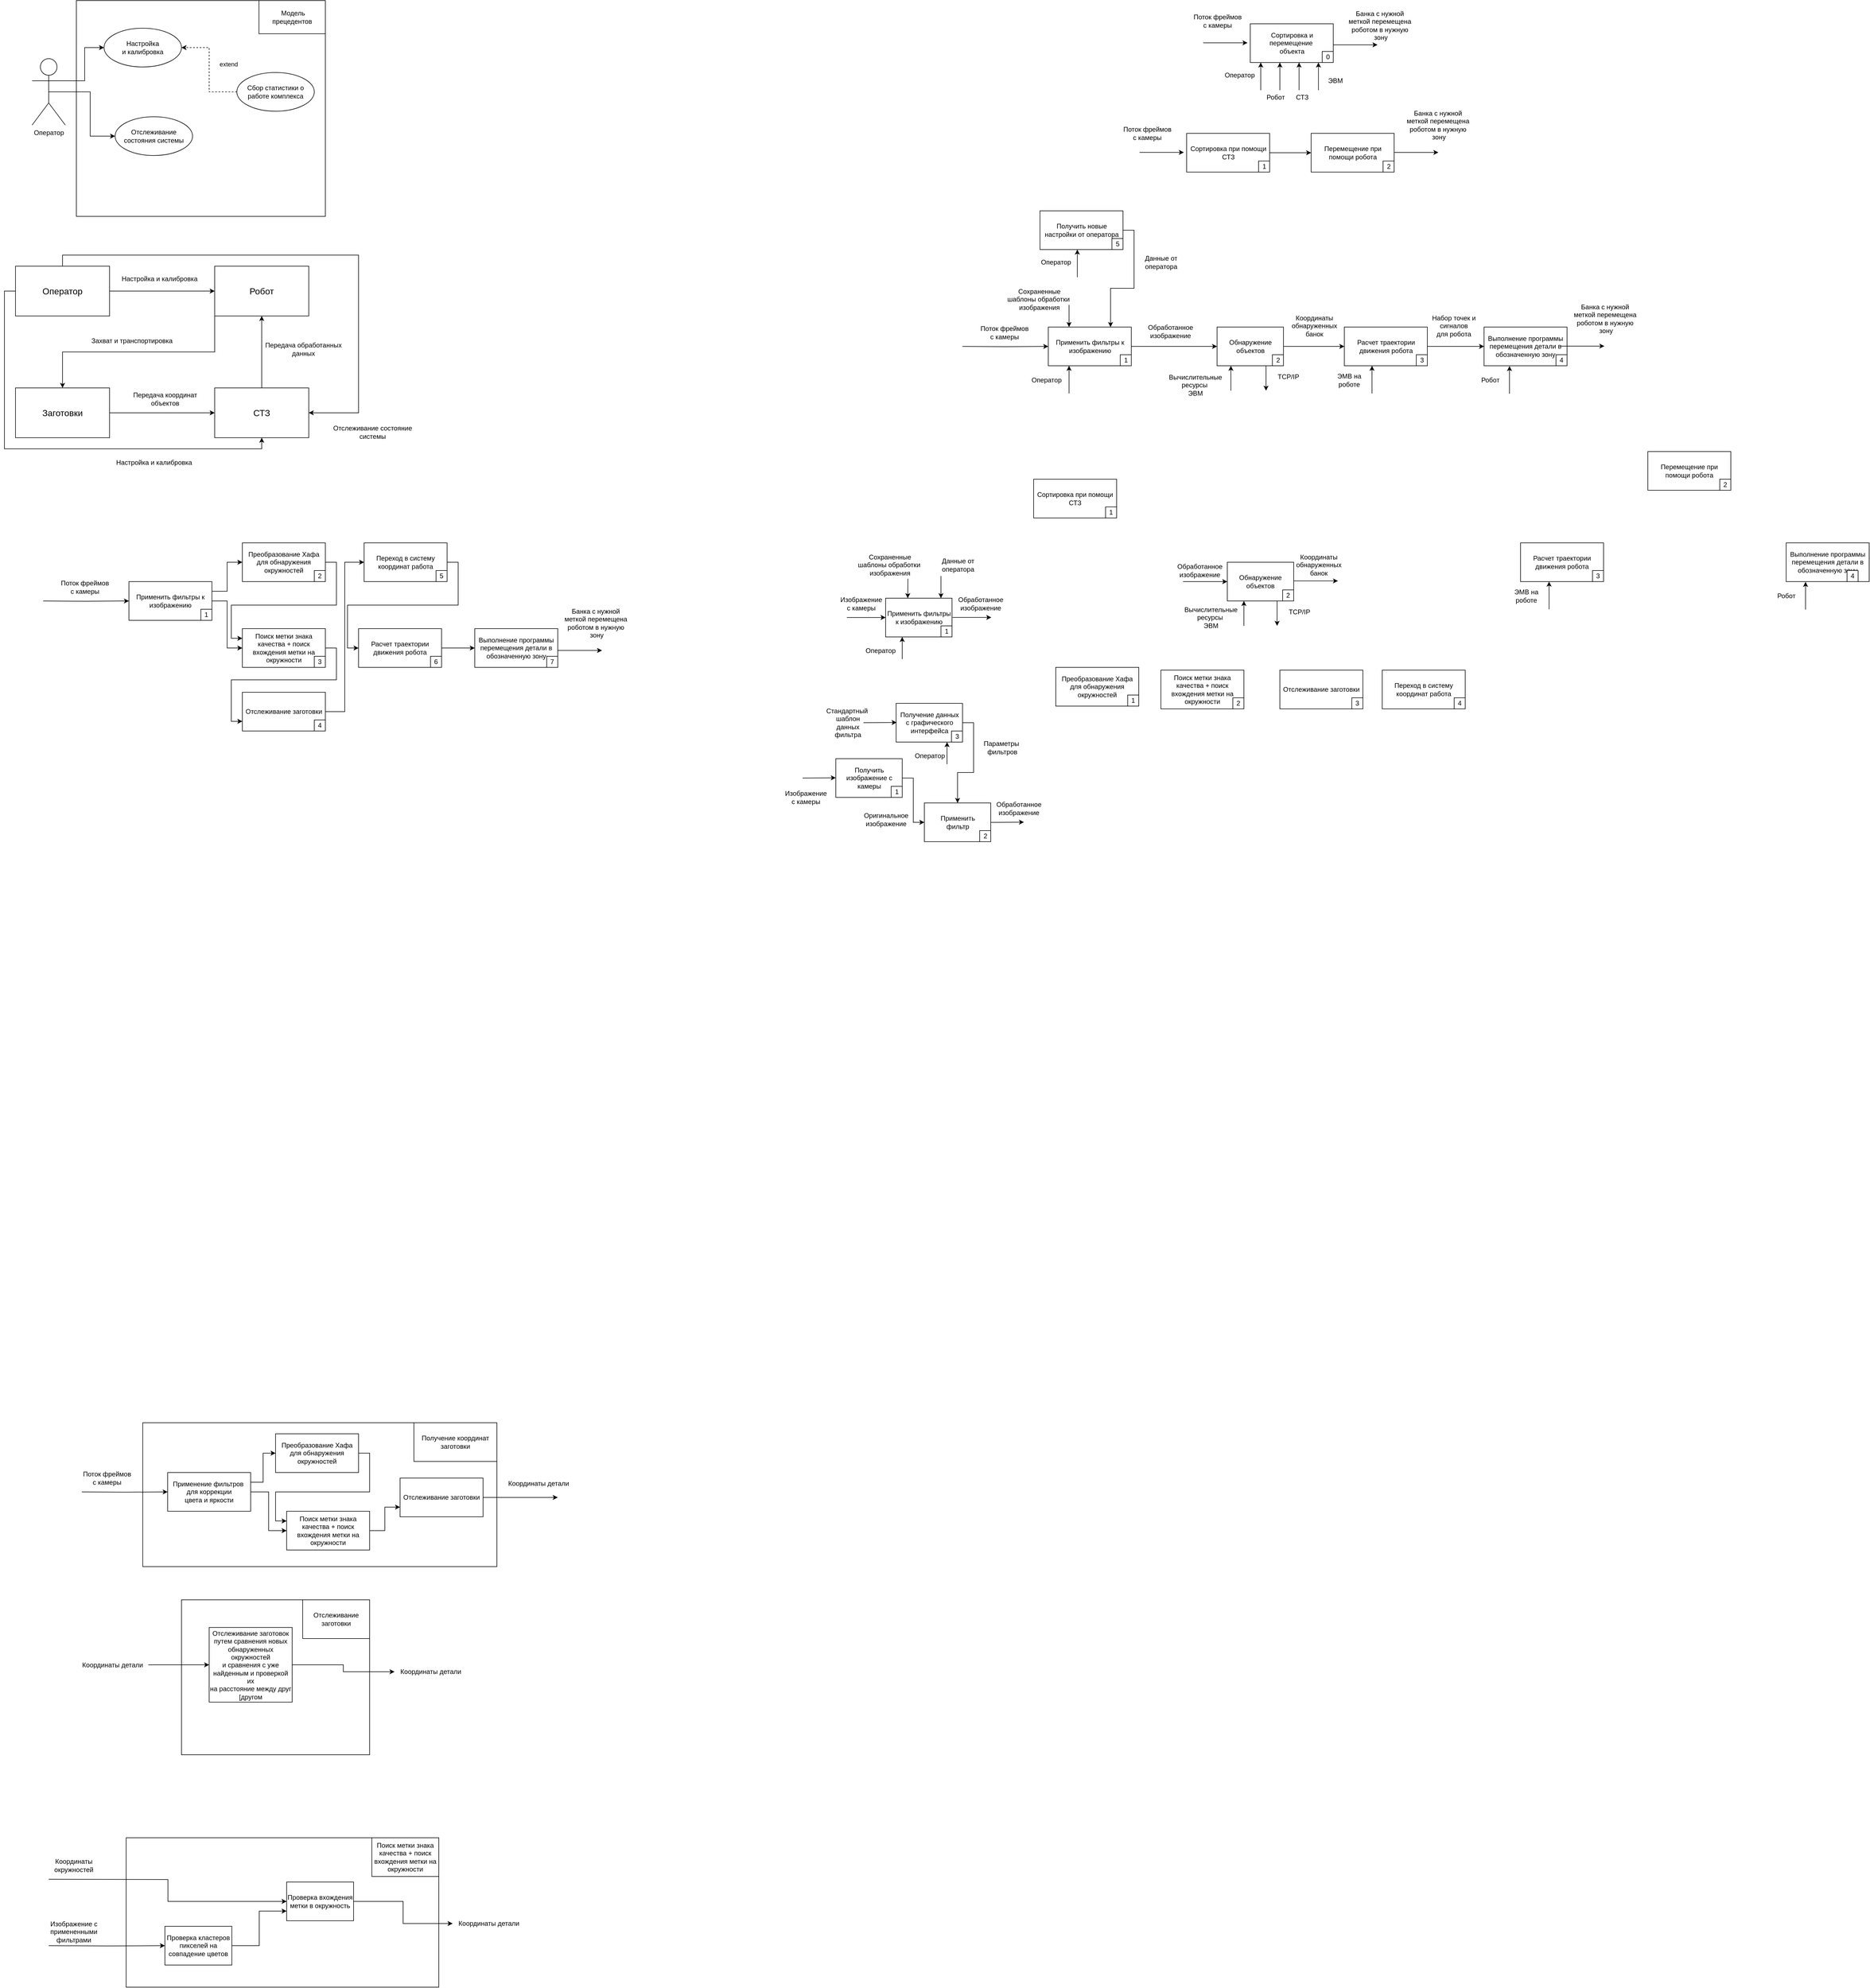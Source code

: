 <mxfile version="22.1.18" type="github">
  <diagram name="Страница — 1" id="5iXapvdDTKxh6Ph4uESu">
    <mxGraphModel dx="604" dy="344" grid="1" gridSize="10" guides="1" tooltips="1" connect="1" arrows="1" fold="1" page="1" pageScale="1" pageWidth="10000" pageHeight="10000" math="0" shadow="0">
      <root>
        <mxCell id="0" />
        <mxCell id="1" parent="0" />
        <mxCell id="pyR9EfNz5sy561A9Tyss-28" style="edgeStyle=orthogonalEdgeStyle;rounded=0;orthogonalLoop=1;jettySize=auto;html=1;exitX=1;exitY=0.5;exitDx=0;exitDy=0;entryX=0;entryY=0.5;entryDx=0;entryDy=0;" parent="1" source="pyR9EfNz5sy561A9Tyss-3" target="pyR9EfNz5sy561A9Tyss-25" edge="1">
          <mxGeometry relative="1" as="geometry" />
        </mxCell>
        <mxCell id="pyR9EfNz5sy561A9Tyss-38" style="edgeStyle=orthogonalEdgeStyle;rounded=0;orthogonalLoop=1;jettySize=auto;html=1;exitX=0;exitY=0.5;exitDx=0;exitDy=0;entryX=0.5;entryY=1;entryDx=0;entryDy=0;" parent="1" source="pyR9EfNz5sy561A9Tyss-3" target="pyR9EfNz5sy561A9Tyss-26" edge="1">
          <mxGeometry relative="1" as="geometry" />
        </mxCell>
        <mxCell id="pyR9EfNz5sy561A9Tyss-40" style="edgeStyle=orthogonalEdgeStyle;rounded=0;orthogonalLoop=1;jettySize=auto;html=1;exitX=0.5;exitY=0;exitDx=0;exitDy=0;entryX=1;entryY=0.5;entryDx=0;entryDy=0;" parent="1" source="pyR9EfNz5sy561A9Tyss-3" target="pyR9EfNz5sy561A9Tyss-26" edge="1">
          <mxGeometry relative="1" as="geometry">
            <Array as="points">
              <mxPoint x="125" y="510" />
              <mxPoint x="660" y="510" />
              <mxPoint x="660" y="795" />
            </Array>
          </mxGeometry>
        </mxCell>
        <mxCell id="pyR9EfNz5sy561A9Tyss-3" value="&lt;font style=&quot;font-size: 16px;&quot;&gt;Оператор&lt;/font&gt;" style="rounded=0;whiteSpace=wrap;html=1;" parent="1" vertex="1">
          <mxGeometry x="40" y="530" width="170" height="90" as="geometry" />
        </mxCell>
        <mxCell id="pyR9EfNz5sy561A9Tyss-4" value="" style="rounded=0;whiteSpace=wrap;html=1;" parent="1" vertex="1">
          <mxGeometry x="150" y="50" width="450" height="390" as="geometry" />
        </mxCell>
        <mxCell id="pyR9EfNz5sy561A9Tyss-6" value="&amp;nbsp;Модель прецедентов" style="rounded=0;whiteSpace=wrap;html=1;" parent="1" vertex="1">
          <mxGeometry x="480" y="50" width="120" height="60" as="geometry" />
        </mxCell>
        <mxCell id="pyR9EfNz5sy561A9Tyss-19" style="edgeStyle=orthogonalEdgeStyle;rounded=0;orthogonalLoop=1;jettySize=auto;html=1;exitX=1;exitY=0.333;exitDx=0;exitDy=0;exitPerimeter=0;entryX=0;entryY=0.5;entryDx=0;entryDy=0;" parent="1" source="pyR9EfNz5sy561A9Tyss-13" target="pyR9EfNz5sy561A9Tyss-16" edge="1">
          <mxGeometry relative="1" as="geometry" />
        </mxCell>
        <mxCell id="pyR9EfNz5sy561A9Tyss-20" style="edgeStyle=orthogonalEdgeStyle;rounded=0;orthogonalLoop=1;jettySize=auto;html=1;exitX=0.5;exitY=0.5;exitDx=0;exitDy=0;exitPerimeter=0;" parent="1" source="pyR9EfNz5sy561A9Tyss-13" target="pyR9EfNz5sy561A9Tyss-18" edge="1">
          <mxGeometry relative="1" as="geometry" />
        </mxCell>
        <mxCell id="pyR9EfNz5sy561A9Tyss-13" value="Оператор&lt;br&gt;" style="shape=umlActor;verticalLabelPosition=bottom;verticalAlign=top;html=1;" parent="1" vertex="1">
          <mxGeometry x="70" y="155" width="60" height="120" as="geometry" />
        </mxCell>
        <mxCell id="pyR9EfNz5sy561A9Tyss-16" value="Настройка &lt;br&gt;и калибровка" style="ellipse;whiteSpace=wrap;html=1;" parent="1" vertex="1">
          <mxGeometry x="200" y="100" width="140" height="70" as="geometry" />
        </mxCell>
        <mxCell id="pyR9EfNz5sy561A9Tyss-21" style="edgeStyle=orthogonalEdgeStyle;rounded=0;orthogonalLoop=1;jettySize=auto;html=1;exitX=0;exitY=0.5;exitDx=0;exitDy=0;entryX=1;entryY=0.5;entryDx=0;entryDy=0;dashed=1;" parent="1" source="pyR9EfNz5sy561A9Tyss-17" target="pyR9EfNz5sy561A9Tyss-16" edge="1">
          <mxGeometry relative="1" as="geometry" />
        </mxCell>
        <mxCell id="pyR9EfNz5sy561A9Tyss-23" value="extend" style="edgeLabel;html=1;align=center;verticalAlign=middle;resizable=0;points=[];" parent="pyR9EfNz5sy561A9Tyss-21" vertex="1" connectable="0">
          <mxGeometry x="0.112" y="-2" relative="1" as="geometry">
            <mxPoint x="33" as="offset" />
          </mxGeometry>
        </mxCell>
        <mxCell id="pyR9EfNz5sy561A9Tyss-17" value="Сбор статистики о работе комплекса" style="ellipse;whiteSpace=wrap;html=1;" parent="1" vertex="1">
          <mxGeometry x="440" y="180" width="140" height="70" as="geometry" />
        </mxCell>
        <mxCell id="pyR9EfNz5sy561A9Tyss-18" value="Отслеживание состояния системы" style="ellipse;whiteSpace=wrap;html=1;" parent="1" vertex="1">
          <mxGeometry x="220" y="260" width="140" height="70" as="geometry" />
        </mxCell>
        <mxCell id="pyR9EfNz5sy561A9Tyss-31" style="edgeStyle=orthogonalEdgeStyle;rounded=0;orthogonalLoop=1;jettySize=auto;html=1;exitX=0;exitY=1;exitDx=0;exitDy=0;entryX=0.5;entryY=0;entryDx=0;entryDy=0;" parent="1" source="pyR9EfNz5sy561A9Tyss-25" target="pyR9EfNz5sy561A9Tyss-27" edge="1">
          <mxGeometry relative="1" as="geometry" />
        </mxCell>
        <mxCell id="pyR9EfNz5sy561A9Tyss-25" value="&lt;font style=&quot;font-size: 16px;&quot;&gt;Робот&lt;/font&gt;" style="rounded=0;whiteSpace=wrap;html=1;" parent="1" vertex="1">
          <mxGeometry x="400" y="530" width="170" height="90" as="geometry" />
        </mxCell>
        <mxCell id="pyR9EfNz5sy561A9Tyss-29" style="edgeStyle=orthogonalEdgeStyle;rounded=0;orthogonalLoop=1;jettySize=auto;html=1;exitX=0.5;exitY=0;exitDx=0;exitDy=0;entryX=0.5;entryY=1;entryDx=0;entryDy=0;" parent="1" source="pyR9EfNz5sy561A9Tyss-26" target="pyR9EfNz5sy561A9Tyss-25" edge="1">
          <mxGeometry relative="1" as="geometry" />
        </mxCell>
        <mxCell id="pyR9EfNz5sy561A9Tyss-26" value="&lt;font style=&quot;font-size: 16px;&quot;&gt;СТЗ&lt;/font&gt;" style="rounded=0;whiteSpace=wrap;html=1;" parent="1" vertex="1">
          <mxGeometry x="400" y="750" width="170" height="90" as="geometry" />
        </mxCell>
        <mxCell id="pyR9EfNz5sy561A9Tyss-30" style="edgeStyle=orthogonalEdgeStyle;rounded=0;orthogonalLoop=1;jettySize=auto;html=1;exitX=1;exitY=0.5;exitDx=0;exitDy=0;entryX=0;entryY=0.5;entryDx=0;entryDy=0;" parent="1" source="pyR9EfNz5sy561A9Tyss-27" target="pyR9EfNz5sy561A9Tyss-26" edge="1">
          <mxGeometry relative="1" as="geometry" />
        </mxCell>
        <mxCell id="pyR9EfNz5sy561A9Tyss-27" value="&lt;font style=&quot;font-size: 16px;&quot;&gt;Заготовки&lt;/font&gt;" style="rounded=0;whiteSpace=wrap;html=1;" parent="1" vertex="1">
          <mxGeometry x="40" y="750" width="170" height="90" as="geometry" />
        </mxCell>
        <mxCell id="pyR9EfNz5sy561A9Tyss-33" value="&lt;font style=&quot;font-size: 12px;&quot;&gt;Настройка и калибровка&lt;/font&gt;" style="text;html=1;align=center;verticalAlign=middle;resizable=0;points=[];autosize=1;strokeColor=none;fillColor=none;" parent="1" vertex="1">
          <mxGeometry x="220" y="538" width="160" height="30" as="geometry" />
        </mxCell>
        <mxCell id="pyR9EfNz5sy561A9Tyss-34" value="&lt;font style=&quot;font-size: 12px;&quot;&gt;Передача обработанных &lt;br&gt;данных&lt;/font&gt;" style="text;html=1;align=center;verticalAlign=middle;resizable=0;points=[];autosize=1;strokeColor=none;fillColor=none;" parent="1" vertex="1">
          <mxGeometry x="480" y="660" width="160" height="40" as="geometry" />
        </mxCell>
        <mxCell id="pyR9EfNz5sy561A9Tyss-35" value="&lt;font style=&quot;font-size: 12px;&quot;&gt;Захват и транспортировка&lt;/font&gt;" style="text;html=1;align=center;verticalAlign=middle;resizable=0;points=[];autosize=1;strokeColor=none;fillColor=none;" parent="1" vertex="1">
          <mxGeometry x="165" y="650" width="170" height="30" as="geometry" />
        </mxCell>
        <mxCell id="pyR9EfNz5sy561A9Tyss-36" value="&lt;font style=&quot;font-size: 12px;&quot;&gt;Передача координат &lt;br&gt;объектов&lt;/font&gt;" style="text;html=1;align=center;verticalAlign=middle;resizable=0;points=[];autosize=1;strokeColor=none;fillColor=none;" parent="1" vertex="1">
          <mxGeometry x="240" y="750" width="140" height="40" as="geometry" />
        </mxCell>
        <mxCell id="pyR9EfNz5sy561A9Tyss-37" style="edgeStyle=orthogonalEdgeStyle;rounded=0;orthogonalLoop=1;jettySize=auto;html=1;exitX=0.5;exitY=1;exitDx=0;exitDy=0;" parent="1" source="pyR9EfNz5sy561A9Tyss-3" target="pyR9EfNz5sy561A9Tyss-3" edge="1">
          <mxGeometry relative="1" as="geometry" />
        </mxCell>
        <mxCell id="pyR9EfNz5sy561A9Tyss-39" value="&lt;font style=&quot;font-size: 12px;&quot;&gt;Настройка и калибровка&lt;/font&gt;" style="text;html=1;align=center;verticalAlign=middle;resizable=0;points=[];autosize=1;strokeColor=none;fillColor=none;" parent="1" vertex="1">
          <mxGeometry x="210" y="870" width="160" height="30" as="geometry" />
        </mxCell>
        <mxCell id="pyR9EfNz5sy561A9Tyss-43" value="Отслеживание состояние&lt;br&gt;системы" style="text;html=1;align=center;verticalAlign=middle;resizable=0;points=[];autosize=1;strokeColor=none;fillColor=none;" parent="1" vertex="1">
          <mxGeometry x="600" y="810" width="170" height="40" as="geometry" />
        </mxCell>
        <mxCell id="pyR9EfNz5sy561A9Tyss-45" value="" style="html=1;whiteSpace=wrap;" parent="1" vertex="1">
          <mxGeometry x="270" y="2620" width="640" height="260" as="geometry" />
        </mxCell>
        <mxCell id="pyR9EfNz5sy561A9Tyss-46" value="Получение координат заготовки" style="html=1;whiteSpace=wrap;" parent="1" vertex="1">
          <mxGeometry x="760" y="2620" width="150" height="70" as="geometry" />
        </mxCell>
        <mxCell id="pyR9EfNz5sy561A9Tyss-57" style="edgeStyle=orthogonalEdgeStyle;rounded=0;orthogonalLoop=1;jettySize=auto;html=1;exitX=1;exitY=0.5;exitDx=0;exitDy=0;entryX=0;entryY=0.5;entryDx=0;entryDy=0;" parent="1" source="pyR9EfNz5sy561A9Tyss-47" target="pyR9EfNz5sy561A9Tyss-50" edge="1">
          <mxGeometry relative="1" as="geometry" />
        </mxCell>
        <mxCell id="pyR9EfNz5sy561A9Tyss-62" style="edgeStyle=orthogonalEdgeStyle;rounded=0;orthogonalLoop=1;jettySize=auto;html=1;exitX=1;exitY=0.25;exitDx=0;exitDy=0;entryX=0;entryY=0.5;entryDx=0;entryDy=0;" parent="1" source="pyR9EfNz5sy561A9Tyss-47" target="pyR9EfNz5sy561A9Tyss-49" edge="1">
          <mxGeometry relative="1" as="geometry" />
        </mxCell>
        <mxCell id="pyR9EfNz5sy561A9Tyss-47" value="Применение фильтров&amp;nbsp;&lt;br&gt;для коррекции &lt;br&gt;цвета и&amp;nbsp;яркости" style="html=1;whiteSpace=wrap;" parent="1" vertex="1">
          <mxGeometry x="315" y="2710" width="150" height="70" as="geometry" />
        </mxCell>
        <mxCell id="pyR9EfNz5sy561A9Tyss-65" style="edgeStyle=orthogonalEdgeStyle;rounded=0;orthogonalLoop=1;jettySize=auto;html=1;exitX=1;exitY=0.5;exitDx=0;exitDy=0;" parent="1" source="pyR9EfNz5sy561A9Tyss-48" edge="1">
          <mxGeometry relative="1" as="geometry">
            <mxPoint x="1020" y="2755" as="targetPoint" />
          </mxGeometry>
        </mxCell>
        <mxCell id="pyR9EfNz5sy561A9Tyss-48" value="Отслеживание заготовки" style="html=1;whiteSpace=wrap;" parent="1" vertex="1">
          <mxGeometry x="735" y="2720" width="150" height="70" as="geometry" />
        </mxCell>
        <mxCell id="pyR9EfNz5sy561A9Tyss-59" style="edgeStyle=orthogonalEdgeStyle;rounded=0;orthogonalLoop=1;jettySize=auto;html=1;exitX=1;exitY=0.5;exitDx=0;exitDy=0;entryX=0;entryY=0.25;entryDx=0;entryDy=0;" parent="1" source="pyR9EfNz5sy561A9Tyss-49" target="pyR9EfNz5sy561A9Tyss-50" edge="1">
          <mxGeometry relative="1" as="geometry" />
        </mxCell>
        <mxCell id="pyR9EfNz5sy561A9Tyss-49" value="Преобразование Хафа для обнаружения окружностей" style="html=1;whiteSpace=wrap;" parent="1" vertex="1">
          <mxGeometry x="510" y="2640" width="150" height="70" as="geometry" />
        </mxCell>
        <mxCell id="pyR9EfNz5sy561A9Tyss-64" style="edgeStyle=orthogonalEdgeStyle;rounded=0;orthogonalLoop=1;jettySize=auto;html=1;exitX=1;exitY=0.5;exitDx=0;exitDy=0;entryX=0;entryY=0.75;entryDx=0;entryDy=0;" parent="1" source="pyR9EfNz5sy561A9Tyss-50" target="pyR9EfNz5sy561A9Tyss-48" edge="1">
          <mxGeometry relative="1" as="geometry" />
        </mxCell>
        <mxCell id="pyR9EfNz5sy561A9Tyss-50" value="Поиск метки знака качества + поиск вхождения метки на окружности" style="html=1;whiteSpace=wrap;" parent="1" vertex="1">
          <mxGeometry x="530" y="2780" width="150" height="70" as="geometry" />
        </mxCell>
        <mxCell id="pyR9EfNz5sy561A9Tyss-53" style="edgeStyle=orthogonalEdgeStyle;rounded=0;orthogonalLoop=1;jettySize=auto;html=1;entryX=0;entryY=0.5;entryDx=0;entryDy=0;" parent="1" target="pyR9EfNz5sy561A9Tyss-47" edge="1">
          <mxGeometry relative="1" as="geometry">
            <mxPoint x="160" y="2745" as="sourcePoint" />
          </mxGeometry>
        </mxCell>
        <mxCell id="pyR9EfNz5sy561A9Tyss-54" value="Поток фреймов &lt;br&gt;с камеры" style="text;html=1;align=center;verticalAlign=middle;resizable=0;points=[];autosize=1;strokeColor=none;fillColor=none;" parent="1" vertex="1">
          <mxGeometry x="150" y="2700" width="110" height="40" as="geometry" />
        </mxCell>
        <mxCell id="pyR9EfNz5sy561A9Tyss-66" value="Координаты детали" style="text;html=1;align=center;verticalAlign=middle;resizable=0;points=[];autosize=1;strokeColor=none;fillColor=none;" parent="1" vertex="1">
          <mxGeometry x="920" y="2715" width="130" height="30" as="geometry" />
        </mxCell>
        <mxCell id="pyR9EfNz5sy561A9Tyss-67" value="" style="html=1;whiteSpace=wrap;" parent="1" vertex="1">
          <mxGeometry x="340" y="2940" width="340" height="280" as="geometry" />
        </mxCell>
        <mxCell id="pyR9EfNz5sy561A9Tyss-68" value="Отслеживание заготовки" style="html=1;whiteSpace=wrap;" parent="1" vertex="1">
          <mxGeometry x="559" y="2940" width="121" height="70" as="geometry" />
        </mxCell>
        <mxCell id="pyR9EfNz5sy561A9Tyss-76" value="Координаты детали" style="text;html=1;align=center;verticalAlign=middle;resizable=0;points=[];autosize=1;strokeColor=none;fillColor=none;" parent="1" vertex="1">
          <mxGeometry x="725" y="3055" width="130" height="30" as="geometry" />
        </mxCell>
        <mxCell id="pyR9EfNz5sy561A9Tyss-77" value="" style="html=1;whiteSpace=wrap;" parent="1" vertex="1">
          <mxGeometry x="240" y="3370" width="565" height="270" as="geometry" />
        </mxCell>
        <mxCell id="pyR9EfNz5sy561A9Tyss-78" value="Поиск метки знака качества + поиск вхождения метки на окружности" style="html=1;whiteSpace=wrap;" parent="1" vertex="1">
          <mxGeometry x="684" y="3370" width="121" height="70" as="geometry" />
        </mxCell>
        <mxCell id="pyR9EfNz5sy561A9Tyss-79" style="edgeStyle=orthogonalEdgeStyle;rounded=0;orthogonalLoop=1;jettySize=auto;html=1;exitX=1;exitY=0.5;exitDx=0;exitDy=0;" parent="1" source="pyR9EfNz5sy561A9Tyss-90" target="pyR9EfNz5sy561A9Tyss-82" edge="1">
          <mxGeometry relative="1" as="geometry">
            <mxPoint x="971" y="3518.57" as="targetPoint" />
            <mxPoint x="836" y="3518.57" as="sourcePoint" />
          </mxGeometry>
        </mxCell>
        <mxCell id="pyR9EfNz5sy561A9Tyss-80" style="edgeStyle=orthogonalEdgeStyle;rounded=0;orthogonalLoop=1;jettySize=auto;html=1;entryX=0;entryY=0.5;entryDx=0;entryDy=0;" parent="1" target="pyR9EfNz5sy561A9Tyss-90" edge="1">
          <mxGeometry relative="1" as="geometry">
            <mxPoint x="100" y="3445" as="sourcePoint" />
            <mxPoint x="255" y="3445" as="targetPoint" />
          </mxGeometry>
        </mxCell>
        <mxCell id="pyR9EfNz5sy561A9Tyss-81" value="Координаты &lt;br&gt;окружностей&lt;br&gt;" style="text;html=1;align=center;verticalAlign=middle;resizable=0;points=[];autosize=1;strokeColor=none;fillColor=none;" parent="1" vertex="1">
          <mxGeometry x="100" y="3400" width="90" height="40" as="geometry" />
        </mxCell>
        <mxCell id="pyR9EfNz5sy561A9Tyss-82" value="Координаты детали" style="text;html=1;align=center;verticalAlign=middle;resizable=0;points=[];autosize=1;strokeColor=none;fillColor=none;" parent="1" vertex="1">
          <mxGeometry x="830" y="3510" width="130" height="30" as="geometry" />
        </mxCell>
        <mxCell id="pyR9EfNz5sy561A9Tyss-83" style="edgeStyle=orthogonalEdgeStyle;rounded=0;orthogonalLoop=1;jettySize=auto;html=1;entryX=0;entryY=0.5;entryDx=0;entryDy=0;" parent="1" target="pyR9EfNz5sy561A9Tyss-91" edge="1">
          <mxGeometry relative="1" as="geometry">
            <mxPoint x="100" y="3565" as="sourcePoint" />
            <mxPoint x="255" y="3565" as="targetPoint" />
          </mxGeometry>
        </mxCell>
        <mxCell id="pyR9EfNz5sy561A9Tyss-84" value="Изображение с &lt;br&gt;примененными &lt;br&gt;фильтрами" style="text;html=1;align=center;verticalAlign=middle;resizable=0;points=[];autosize=1;strokeColor=none;fillColor=none;" parent="1" vertex="1">
          <mxGeometry x="90" y="3510" width="110" height="60" as="geometry" />
        </mxCell>
        <mxCell id="pyR9EfNz5sy561A9Tyss-97" style="edgeStyle=orthogonalEdgeStyle;rounded=0;orthogonalLoop=1;jettySize=auto;html=1;exitX=1;exitY=0.5;exitDx=0;exitDy=0;" parent="1" source="pyR9EfNz5sy561A9Tyss-88" target="pyR9EfNz5sy561A9Tyss-76" edge="1">
          <mxGeometry relative="1" as="geometry" />
        </mxCell>
        <mxCell id="pyR9EfNz5sy561A9Tyss-88" value="&lt;div&gt;Отслеживание заготовок&lt;/div&gt;&lt;div&gt;путем сравнения новых&lt;/div&gt;&lt;div&gt;обнаруженных окружностей&lt;/div&gt;&lt;div&gt;и сравнения с уже&lt;/div&gt;&lt;div&gt;найденным и проверкой их&lt;/div&gt;&lt;div&gt;на расстояние между друг&lt;/div&gt;&lt;div&gt;[другом&lt;/div&gt;" style="html=1;whiteSpace=wrap;" parent="1" vertex="1">
          <mxGeometry x="390" y="2990" width="150" height="135" as="geometry" />
        </mxCell>
        <mxCell id="pyR9EfNz5sy561A9Tyss-90" value="Проверка вхождения метки в окружность" style="html=1;whiteSpace=wrap;" parent="1" vertex="1">
          <mxGeometry x="530" y="3450" width="121" height="70" as="geometry" />
        </mxCell>
        <mxCell id="pyR9EfNz5sy561A9Tyss-93" style="edgeStyle=orthogonalEdgeStyle;rounded=0;orthogonalLoop=1;jettySize=auto;html=1;exitX=1;exitY=0.5;exitDx=0;exitDy=0;entryX=0;entryY=0.75;entryDx=0;entryDy=0;" parent="1" source="pyR9EfNz5sy561A9Tyss-91" target="pyR9EfNz5sy561A9Tyss-90" edge="1">
          <mxGeometry relative="1" as="geometry" />
        </mxCell>
        <mxCell id="pyR9EfNz5sy561A9Tyss-91" value="Проверка кластеров пикселей на совпадение цветов" style="html=1;whiteSpace=wrap;" parent="1" vertex="1">
          <mxGeometry x="310" y="3530" width="121" height="70" as="geometry" />
        </mxCell>
        <mxCell id="pyR9EfNz5sy561A9Tyss-96" value="" style="edgeStyle=orthogonalEdgeStyle;rounded=0;orthogonalLoop=1;jettySize=auto;html=1;" parent="1" source="pyR9EfNz5sy561A9Tyss-94" target="pyR9EfNz5sy561A9Tyss-88" edge="1">
          <mxGeometry relative="1" as="geometry" />
        </mxCell>
        <mxCell id="pyR9EfNz5sy561A9Tyss-94" value="Координаты детали" style="text;html=1;align=center;verticalAlign=middle;resizable=0;points=[];autosize=1;strokeColor=none;fillColor=none;" parent="1" vertex="1">
          <mxGeometry x="150" y="3042.5" width="130" height="30" as="geometry" />
        </mxCell>
        <mxCell id="_u0slIl38g5vp5mHSWFX-1" value="Применить фильтры к изображению" style="rounded=0;whiteSpace=wrap;html=1;" parent="1" vertex="1">
          <mxGeometry x="1612.5" y="1130" width="120" height="70" as="geometry" />
        </mxCell>
        <mxCell id="_u0slIl38g5vp5mHSWFX-2" value="1" style="rounded=0;whiteSpace=wrap;html=1;" parent="1" vertex="1">
          <mxGeometry x="1712.5" y="1180" width="20" height="20" as="geometry" />
        </mxCell>
        <mxCell id="_u0slIl38g5vp5mHSWFX-4" value="" style="endArrow=classic;html=1;rounded=0;entryX=0;entryY=0.5;entryDx=0;entryDy=0;" parent="1" edge="1">
          <mxGeometry width="50" height="50" relative="1" as="geometry">
            <mxPoint x="1733.5" y="1164.8" as="sourcePoint" />
            <mxPoint x="1803.5" y="1164.8" as="targetPoint" />
          </mxGeometry>
        </mxCell>
        <mxCell id="_u0slIl38g5vp5mHSWFX-6" value="" style="endArrow=classic;html=1;rounded=0;" parent="1" edge="1">
          <mxGeometry width="50" height="50" relative="1" as="geometry">
            <mxPoint x="1712.5" y="1090" as="sourcePoint" />
            <mxPoint x="1712.5" y="1130" as="targetPoint" />
          </mxGeometry>
        </mxCell>
        <mxCell id="_u0slIl38g5vp5mHSWFX-7" value="" style="endArrow=classic;html=1;rounded=0;" parent="1" edge="1">
          <mxGeometry width="50" height="50" relative="1" as="geometry">
            <mxPoint x="1542.5" y="1164.9" as="sourcePoint" />
            <mxPoint x="1612.5" y="1164.9" as="targetPoint" />
          </mxGeometry>
        </mxCell>
        <mxCell id="_u0slIl38g5vp5mHSWFX-8" value="Изображение&lt;br&gt;с камеры" style="text;html=1;align=center;verticalAlign=middle;resizable=0;points=[];autosize=1;strokeColor=none;fillColor=none;" parent="1" vertex="1">
          <mxGeometry x="1517.5" y="1120" width="100" height="40" as="geometry" />
        </mxCell>
        <mxCell id="_u0slIl38g5vp5mHSWFX-10" value="Обработанное&lt;br&gt;изображение" style="text;html=1;align=center;verticalAlign=middle;resizable=0;points=[];autosize=1;strokeColor=none;fillColor=none;" parent="1" vertex="1">
          <mxGeometry x="1733.5" y="1120" width="100" height="40" as="geometry" />
        </mxCell>
        <mxCell id="_u0slIl38g5vp5mHSWFX-11" value="" style="endArrow=classic;html=1;rounded=0;entryX=0.25;entryY=1;entryDx=0;entryDy=0;" parent="1" target="_u0slIl38g5vp5mHSWFX-1" edge="1">
          <mxGeometry width="50" height="50" relative="1" as="geometry">
            <mxPoint x="1642.5" y="1240" as="sourcePoint" />
            <mxPoint x="1712.5" y="1260" as="targetPoint" />
          </mxGeometry>
        </mxCell>
        <mxCell id="_u0slIl38g5vp5mHSWFX-12" value="Оператор" style="text;html=1;align=center;verticalAlign=middle;resizable=0;points=[];autosize=1;strokeColor=none;fillColor=none;" parent="1" vertex="1">
          <mxGeometry x="1562.5" y="1210" width="80" height="30" as="geometry" />
        </mxCell>
        <mxCell id="_u0slIl38g5vp5mHSWFX-14" value="Сохраненные &lt;br&gt;шаблоны обработки&amp;nbsp;&lt;br&gt;изображения" style="text;html=1;align=center;verticalAlign=middle;resizable=0;points=[];autosize=1;strokeColor=none;fillColor=none;" parent="1" vertex="1">
          <mxGeometry x="1550" y="1040" width="140" height="60" as="geometry" />
        </mxCell>
        <mxCell id="_u0slIl38g5vp5mHSWFX-15" value="" style="endArrow=classic;html=1;rounded=0;exitX=0.003;exitY=0.369;exitDx=0;exitDy=0;exitPerimeter=0;" parent="1" edge="1">
          <mxGeometry width="50" height="50" relative="1" as="geometry">
            <mxPoint x="1652.8" y="1094.76" as="sourcePoint" />
            <mxPoint x="1652.5" y="1130" as="targetPoint" />
          </mxGeometry>
        </mxCell>
        <mxCell id="_u0slIl38g5vp5mHSWFX-16" value="Получить изображение с камеры" style="rounded=0;whiteSpace=wrap;html=1;" parent="1" vertex="1">
          <mxGeometry x="1522.5" y="1420" width="120" height="70" as="geometry" />
        </mxCell>
        <mxCell id="_u0slIl38g5vp5mHSWFX-17" value="1" style="rounded=0;whiteSpace=wrap;html=1;" parent="1" vertex="1">
          <mxGeometry x="1622.5" y="1470" width="20" height="20" as="geometry" />
        </mxCell>
        <mxCell id="_u0slIl38g5vp5mHSWFX-19" value="Применить &lt;br&gt;фильтр" style="rounded=0;whiteSpace=wrap;html=1;" parent="1" vertex="1">
          <mxGeometry x="1682.5" y="1500" width="120" height="70" as="geometry" />
        </mxCell>
        <mxCell id="_u0slIl38g5vp5mHSWFX-20" value="2" style="rounded=0;whiteSpace=wrap;html=1;" parent="1" vertex="1">
          <mxGeometry x="1782.5" y="1550" width="20" height="20" as="geometry" />
        </mxCell>
        <mxCell id="_u0slIl38g5vp5mHSWFX-21" value="" style="endArrow=classic;html=1;rounded=0;" parent="1" edge="1">
          <mxGeometry width="50" height="50" relative="1" as="geometry">
            <mxPoint x="1462.5" y="1455" as="sourcePoint" />
            <mxPoint x="1522.5" y="1454.57" as="targetPoint" />
          </mxGeometry>
        </mxCell>
        <mxCell id="_u0slIl38g5vp5mHSWFX-24" value="" style="endArrow=classic;html=1;rounded=0;exitX=1;exitY=0.5;exitDx=0;exitDy=0;entryX=0;entryY=0.5;entryDx=0;entryDy=0;" parent="1" source="_u0slIl38g5vp5mHSWFX-16" target="_u0slIl38g5vp5mHSWFX-19" edge="1">
          <mxGeometry width="50" height="50" relative="1" as="geometry">
            <mxPoint x="1692.5" y="1500" as="sourcePoint" />
            <mxPoint x="1742.5" y="1450" as="targetPoint" />
            <Array as="points">
              <mxPoint x="1662.5" y="1455" />
              <mxPoint x="1662.5" y="1535" />
            </Array>
          </mxGeometry>
        </mxCell>
        <mxCell id="_u0slIl38g5vp5mHSWFX-30" value="Изображение&lt;br&gt;с камеры" style="text;html=1;align=center;verticalAlign=middle;resizable=0;points=[];autosize=1;strokeColor=none;fillColor=none;" parent="1" vertex="1">
          <mxGeometry x="1417.5" y="1470" width="100" height="40" as="geometry" />
        </mxCell>
        <mxCell id="_u0slIl38g5vp5mHSWFX-34" value="" style="endArrow=classic;html=1;rounded=0;" parent="1" edge="1">
          <mxGeometry width="50" height="50" relative="1" as="geometry">
            <mxPoint x="1802.5" y="1535.14" as="sourcePoint" />
            <mxPoint x="1862.5" y="1534.71" as="targetPoint" />
          </mxGeometry>
        </mxCell>
        <mxCell id="_u0slIl38g5vp5mHSWFX-43" style="edgeStyle=orthogonalEdgeStyle;rounded=0;orthogonalLoop=1;jettySize=auto;html=1;exitX=1;exitY=0.5;exitDx=0;exitDy=0;entryX=0.5;entryY=0;entryDx=0;entryDy=0;" parent="1" source="_u0slIl38g5vp5mHSWFX-35" target="_u0slIl38g5vp5mHSWFX-19" edge="1">
          <mxGeometry relative="1" as="geometry" />
        </mxCell>
        <mxCell id="_u0slIl38g5vp5mHSWFX-35" value="Получение данных&lt;br&gt;с графического&lt;br&gt;интерфейса" style="rounded=0;whiteSpace=wrap;html=1;" parent="1" vertex="1">
          <mxGeometry x="1631.5" y="1320" width="120" height="70" as="geometry" />
        </mxCell>
        <mxCell id="_u0slIl38g5vp5mHSWFX-37" value="3" style="rounded=0;whiteSpace=wrap;html=1;" parent="1" vertex="1">
          <mxGeometry x="1731.5" y="1370" width="20" height="20" as="geometry" />
        </mxCell>
        <mxCell id="_u0slIl38g5vp5mHSWFX-38" value="Обработанное&lt;br&gt;изображение" style="text;html=1;align=center;verticalAlign=middle;resizable=0;points=[];autosize=1;strokeColor=none;fillColor=none;" parent="1" vertex="1">
          <mxGeometry x="1802.5" y="1490" width="100" height="40" as="geometry" />
        </mxCell>
        <mxCell id="_u0slIl38g5vp5mHSWFX-39" value="Оператор" style="text;html=1;align=center;verticalAlign=middle;resizable=0;points=[];autosize=1;strokeColor=none;fillColor=none;" parent="1" vertex="1">
          <mxGeometry x="1651.67" y="1400" width="80" height="30" as="geometry" />
        </mxCell>
        <mxCell id="_u0slIl38g5vp5mHSWFX-40" value="" style="endArrow=classic;html=1;rounded=0;" parent="1" edge="1">
          <mxGeometry width="50" height="50" relative="1" as="geometry">
            <mxPoint x="1723.5" y="1430" as="sourcePoint" />
            <mxPoint x="1723.5" y="1390" as="targetPoint" />
          </mxGeometry>
        </mxCell>
        <mxCell id="_u0slIl38g5vp5mHSWFX-41" value="" style="endArrow=classic;html=1;rounded=0;" parent="1" edge="1">
          <mxGeometry width="50" height="50" relative="1" as="geometry">
            <mxPoint x="1572.5" y="1355.01" as="sourcePoint" />
            <mxPoint x="1632.5" y="1354.58" as="targetPoint" />
          </mxGeometry>
        </mxCell>
        <mxCell id="_u0slIl38g5vp5mHSWFX-42" value="Стандартный&amp;nbsp;&lt;br&gt;шаблон&lt;br&gt;данных&lt;br&gt;фильтра" style="text;html=1;align=center;verticalAlign=middle;resizable=0;points=[];autosize=1;strokeColor=none;fillColor=none;" parent="1" vertex="1">
          <mxGeometry x="1493.5" y="1320" width="100" height="70" as="geometry" />
        </mxCell>
        <mxCell id="_u0slIl38g5vp5mHSWFX-46" value="Оригинальное&lt;br&gt;изображение" style="text;html=1;align=center;verticalAlign=middle;resizable=0;points=[];autosize=1;strokeColor=none;fillColor=none;" parent="1" vertex="1">
          <mxGeometry x="1562.5" y="1510" width="100" height="40" as="geometry" />
        </mxCell>
        <mxCell id="_u0slIl38g5vp5mHSWFX-47" value="Параметры&amp;nbsp;&lt;br&gt;фильтров" style="text;html=1;align=center;verticalAlign=middle;resizable=0;points=[];autosize=1;strokeColor=none;fillColor=none;" parent="1" vertex="1">
          <mxGeometry x="1777.5" y="1380" width="90" height="40" as="geometry" />
        </mxCell>
        <mxCell id="_u0slIl38g5vp5mHSWFX-48" value="Обнаружение&lt;br&gt;объектов" style="rounded=0;whiteSpace=wrap;html=1;" parent="1" vertex="1">
          <mxGeometry x="2230" y="1065" width="120" height="70" as="geometry" />
        </mxCell>
        <mxCell id="_u0slIl38g5vp5mHSWFX-49" value="2" style="rounded=0;whiteSpace=wrap;html=1;" parent="1" vertex="1">
          <mxGeometry x="2330" y="1115" width="20" height="20" as="geometry" />
        </mxCell>
        <mxCell id="_u0slIl38g5vp5mHSWFX-50" value="Обработанное&lt;br&gt;изображение" style="text;html=1;align=center;verticalAlign=middle;resizable=0;points=[];autosize=1;strokeColor=none;fillColor=none;" parent="1" vertex="1">
          <mxGeometry x="2130" y="1060" width="100" height="40" as="geometry" />
        </mxCell>
        <mxCell id="_u0slIl38g5vp5mHSWFX-53" value="" style="endArrow=classic;html=1;rounded=0;" parent="1" edge="1">
          <mxGeometry width="50" height="50" relative="1" as="geometry">
            <mxPoint x="2150" y="1100" as="sourcePoint" />
            <mxPoint x="2230" y="1100" as="targetPoint" />
          </mxGeometry>
        </mxCell>
        <mxCell id="_u0slIl38g5vp5mHSWFX-54" value="Координаты&lt;br&gt;обнаруженных&lt;br&gt;банок" style="text;html=1;align=center;verticalAlign=middle;resizable=0;points=[];autosize=1;strokeColor=none;fillColor=none;" parent="1" vertex="1">
          <mxGeometry x="2340" y="1040" width="110" height="60" as="geometry" />
        </mxCell>
        <mxCell id="_u0slIl38g5vp5mHSWFX-55" value="" style="endArrow=classic;html=1;rounded=0;" parent="1" edge="1">
          <mxGeometry width="50" height="50" relative="1" as="geometry">
            <mxPoint x="2350" y="1098.81" as="sourcePoint" />
            <mxPoint x="2430" y="1098.81" as="targetPoint" />
          </mxGeometry>
        </mxCell>
        <mxCell id="_u0slIl38g5vp5mHSWFX-56" value="" style="endArrow=classic;html=1;rounded=0;" parent="1" edge="1">
          <mxGeometry width="50" height="50" relative="1" as="geometry">
            <mxPoint x="2320" y="1135" as="sourcePoint" />
            <mxPoint x="2320" y="1180" as="targetPoint" />
          </mxGeometry>
        </mxCell>
        <mxCell id="_u0slIl38g5vp5mHSWFX-57" value="" style="endArrow=classic;html=1;rounded=0;entryX=0.25;entryY=1;entryDx=0;entryDy=0;" parent="1" target="_u0slIl38g5vp5mHSWFX-48" edge="1">
          <mxGeometry width="50" height="50" relative="1" as="geometry">
            <mxPoint x="2260" y="1180" as="sourcePoint" />
            <mxPoint x="2330" y="1190" as="targetPoint" />
          </mxGeometry>
        </mxCell>
        <mxCell id="_u0slIl38g5vp5mHSWFX-58" value="Вычислительные&lt;br&gt;ресурсы&amp;nbsp;&lt;br&gt;ЭВМ" style="text;html=1;align=center;verticalAlign=middle;resizable=0;points=[];autosize=1;strokeColor=none;fillColor=none;" parent="1" vertex="1">
          <mxGeometry x="2140" y="1135" width="120" height="60" as="geometry" />
        </mxCell>
        <mxCell id="_u0slIl38g5vp5mHSWFX-59" value="TCP/IP" style="text;html=1;align=center;verticalAlign=middle;resizable=0;points=[];autosize=1;strokeColor=none;fillColor=none;" parent="1" vertex="1">
          <mxGeometry x="2330" y="1140" width="60" height="30" as="geometry" />
        </mxCell>
        <mxCell id="_u0slIl38g5vp5mHSWFX-63" style="edgeStyle=orthogonalEdgeStyle;rounded=0;orthogonalLoop=1;jettySize=auto;html=1;exitX=1;exitY=0.5;exitDx=0;exitDy=0;entryX=0;entryY=0.5;entryDx=0;entryDy=0;" parent="1" source="_u0slIl38g5vp5mHSWFX-65" target="_u0slIl38g5vp5mHSWFX-71" edge="1">
          <mxGeometry relative="1" as="geometry" />
        </mxCell>
        <mxCell id="_u0slIl38g5vp5mHSWFX-64" style="edgeStyle=orthogonalEdgeStyle;rounded=0;orthogonalLoop=1;jettySize=auto;html=1;exitX=1;exitY=0.25;exitDx=0;exitDy=0;entryX=0;entryY=0.5;entryDx=0;entryDy=0;" parent="1" source="_u0slIl38g5vp5mHSWFX-65" target="_u0slIl38g5vp5mHSWFX-69" edge="1">
          <mxGeometry relative="1" as="geometry" />
        </mxCell>
        <mxCell id="_u0slIl38g5vp5mHSWFX-65" value="Применить фильтры к изображению" style="html=1;whiteSpace=wrap;" parent="1" vertex="1">
          <mxGeometry x="245" y="1100" width="150" height="70" as="geometry" />
        </mxCell>
        <mxCell id="_u0slIl38g5vp5mHSWFX-83" style="edgeStyle=orthogonalEdgeStyle;rounded=0;orthogonalLoop=1;jettySize=auto;html=1;exitX=1;exitY=0.5;exitDx=0;exitDy=0;entryX=0;entryY=0.5;entryDx=0;entryDy=0;" parent="1" source="_u0slIl38g5vp5mHSWFX-67" target="_u0slIl38g5vp5mHSWFX-75" edge="1">
          <mxGeometry relative="1" as="geometry" />
        </mxCell>
        <mxCell id="_u0slIl38g5vp5mHSWFX-67" value="Отслеживание заготовки" style="html=1;whiteSpace=wrap;" parent="1" vertex="1">
          <mxGeometry x="450" y="1300" width="150" height="70" as="geometry" />
        </mxCell>
        <mxCell id="_u0slIl38g5vp5mHSWFX-68" style="edgeStyle=orthogonalEdgeStyle;rounded=0;orthogonalLoop=1;jettySize=auto;html=1;exitX=1;exitY=0.5;exitDx=0;exitDy=0;entryX=0;entryY=0.25;entryDx=0;entryDy=0;" parent="1" source="_u0slIl38g5vp5mHSWFX-69" target="_u0slIl38g5vp5mHSWFX-71" edge="1">
          <mxGeometry relative="1" as="geometry" />
        </mxCell>
        <mxCell id="_u0slIl38g5vp5mHSWFX-69" value="Преобразование Хафа для обнаружения окружностей" style="html=1;whiteSpace=wrap;" parent="1" vertex="1">
          <mxGeometry x="450" y="1030" width="150" height="70" as="geometry" />
        </mxCell>
        <mxCell id="_u0slIl38g5vp5mHSWFX-70" style="edgeStyle=orthogonalEdgeStyle;rounded=0;orthogonalLoop=1;jettySize=auto;html=1;exitX=1;exitY=0.5;exitDx=0;exitDy=0;entryX=0;entryY=0.75;entryDx=0;entryDy=0;" parent="1" source="_u0slIl38g5vp5mHSWFX-71" target="_u0slIl38g5vp5mHSWFX-67" edge="1">
          <mxGeometry relative="1" as="geometry" />
        </mxCell>
        <mxCell id="_u0slIl38g5vp5mHSWFX-71" value="Поиск метки знака качества + поиск вхождения метки на окружности" style="html=1;whiteSpace=wrap;" parent="1" vertex="1">
          <mxGeometry x="450" y="1185" width="150" height="70" as="geometry" />
        </mxCell>
        <mxCell id="_u0slIl38g5vp5mHSWFX-72" style="edgeStyle=orthogonalEdgeStyle;rounded=0;orthogonalLoop=1;jettySize=auto;html=1;entryX=0;entryY=0.5;entryDx=0;entryDy=0;" parent="1" target="_u0slIl38g5vp5mHSWFX-65" edge="1">
          <mxGeometry relative="1" as="geometry">
            <mxPoint x="90" y="1135" as="sourcePoint" />
          </mxGeometry>
        </mxCell>
        <mxCell id="_u0slIl38g5vp5mHSWFX-73" value="Поток фреймов &lt;br&gt;с камеры" style="text;html=1;align=center;verticalAlign=middle;resizable=0;points=[];autosize=1;strokeColor=none;fillColor=none;" parent="1" vertex="1">
          <mxGeometry x="110" y="1090" width="110" height="40" as="geometry" />
        </mxCell>
        <mxCell id="_u0slIl38g5vp5mHSWFX-74" value="Банка с нужной&amp;nbsp;&lt;br&gt;меткой перемещена&amp;nbsp;&lt;br&gt;роботом в нужную&amp;nbsp;&lt;br&gt;зону" style="text;html=1;align=center;verticalAlign=middle;resizable=0;points=[];autosize=1;strokeColor=none;fillColor=none;" parent="1" vertex="1">
          <mxGeometry x="1020" y="1140" width="140" height="70" as="geometry" />
        </mxCell>
        <mxCell id="_u0slIl38g5vp5mHSWFX-84" style="edgeStyle=orthogonalEdgeStyle;rounded=0;orthogonalLoop=1;jettySize=auto;html=1;exitX=1;exitY=0.5;exitDx=0;exitDy=0;entryX=0;entryY=0.5;entryDx=0;entryDy=0;" parent="1" source="_u0slIl38g5vp5mHSWFX-75" target="_u0slIl38g5vp5mHSWFX-77" edge="1">
          <mxGeometry relative="1" as="geometry" />
        </mxCell>
        <mxCell id="_u0slIl38g5vp5mHSWFX-75" value="Переход в систему координат работа" style="html=1;whiteSpace=wrap;" parent="1" vertex="1">
          <mxGeometry x="670" y="1030" width="150" height="70" as="geometry" />
        </mxCell>
        <mxCell id="_u0slIl38g5vp5mHSWFX-80" style="edgeStyle=orthogonalEdgeStyle;rounded=0;orthogonalLoop=1;jettySize=auto;html=1;exitX=1;exitY=0.5;exitDx=0;exitDy=0;entryX=0;entryY=0.5;entryDx=0;entryDy=0;" parent="1" source="_u0slIl38g5vp5mHSWFX-77" target="_u0slIl38g5vp5mHSWFX-78" edge="1">
          <mxGeometry relative="1" as="geometry" />
        </mxCell>
        <mxCell id="_u0slIl38g5vp5mHSWFX-77" value="Расчет траектории&lt;br&gt;движения робота" style="html=1;whiteSpace=wrap;" parent="1" vertex="1">
          <mxGeometry x="660" y="1185" width="150" height="70" as="geometry" />
        </mxCell>
        <mxCell id="_u0slIl38g5vp5mHSWFX-78" value="Выполнение программы&lt;br&gt;перемещения детали в&lt;br&gt;обозначенную зону" style="html=1;whiteSpace=wrap;" parent="1" vertex="1">
          <mxGeometry x="870" y="1185" width="150" height="70" as="geometry" />
        </mxCell>
        <mxCell id="_u0slIl38g5vp5mHSWFX-79" value="" style="endArrow=classic;html=1;rounded=0;" parent="1" edge="1">
          <mxGeometry width="50" height="50" relative="1" as="geometry">
            <mxPoint x="1020" y="1224.41" as="sourcePoint" />
            <mxPoint x="1100" y="1224.41" as="targetPoint" />
          </mxGeometry>
        </mxCell>
        <mxCell id="_u0slIl38g5vp5mHSWFX-85" value="Сортировка и перемещение&amp;nbsp;&lt;br&gt;объекта" style="html=1;whiteSpace=wrap;" parent="1" vertex="1">
          <mxGeometry x="2271.5" y="92" width="150" height="70" as="geometry" />
        </mxCell>
        <mxCell id="_u0slIl38g5vp5mHSWFX-86" value="Поток фреймов &lt;br&gt;с камеры" style="text;html=1;align=center;verticalAlign=middle;resizable=0;points=[];autosize=1;strokeColor=none;fillColor=none;" parent="1" vertex="1">
          <mxGeometry x="2156.5" y="67" width="110" height="40" as="geometry" />
        </mxCell>
        <mxCell id="_u0slIl38g5vp5mHSWFX-87" value="Банка с нужной&amp;nbsp;&lt;br&gt;меткой перемещена&amp;nbsp;&lt;br&gt;роботом в нужную&amp;nbsp;&lt;br&gt;зону" style="text;html=1;align=center;verticalAlign=middle;resizable=0;points=[];autosize=1;strokeColor=none;fillColor=none;" parent="1" vertex="1">
          <mxGeometry x="2436.5" y="60" width="140" height="70" as="geometry" />
        </mxCell>
        <mxCell id="_u0slIl38g5vp5mHSWFX-88" value="" style="endArrow=classic;html=1;rounded=0;" parent="1" edge="1">
          <mxGeometry width="50" height="50" relative="1" as="geometry">
            <mxPoint x="2421.5" y="130.0" as="sourcePoint" />
            <mxPoint x="2501.5" y="130.0" as="targetPoint" />
          </mxGeometry>
        </mxCell>
        <mxCell id="_u0slIl38g5vp5mHSWFX-89" value="" style="endArrow=classic;html=1;rounded=0;" parent="1" edge="1">
          <mxGeometry width="50" height="50" relative="1" as="geometry">
            <mxPoint x="2186.5" y="126.41" as="sourcePoint" />
            <mxPoint x="2266.5" y="126.41" as="targetPoint" />
          </mxGeometry>
        </mxCell>
        <mxCell id="_u0slIl38g5vp5mHSWFX-90" value="0" style="rounded=0;whiteSpace=wrap;html=1;" parent="1" vertex="1">
          <mxGeometry x="2401.5" y="142" width="20" height="20" as="geometry" />
        </mxCell>
        <mxCell id="_u0slIl38g5vp5mHSWFX-91" value="1" style="rounded=0;whiteSpace=wrap;html=1;" parent="1" vertex="1">
          <mxGeometry x="375" y="1150" width="20" height="20" as="geometry" />
        </mxCell>
        <mxCell id="_u0slIl38g5vp5mHSWFX-92" value="2" style="rounded=0;whiteSpace=wrap;html=1;" parent="1" vertex="1">
          <mxGeometry x="580" y="1080" width="20" height="20" as="geometry" />
        </mxCell>
        <mxCell id="_u0slIl38g5vp5mHSWFX-93" value="3" style="rounded=0;whiteSpace=wrap;html=1;" parent="1" vertex="1">
          <mxGeometry x="580" y="1235" width="20" height="20" as="geometry" />
        </mxCell>
        <mxCell id="_u0slIl38g5vp5mHSWFX-94" value="5" style="rounded=0;whiteSpace=wrap;html=1;" parent="1" vertex="1">
          <mxGeometry x="800" y="1080" width="20" height="20" as="geometry" />
        </mxCell>
        <mxCell id="_u0slIl38g5vp5mHSWFX-95" value="6" style="rounded=0;whiteSpace=wrap;html=1;" parent="1" vertex="1">
          <mxGeometry x="790" y="1235" width="20" height="20" as="geometry" />
        </mxCell>
        <mxCell id="_u0slIl38g5vp5mHSWFX-96" value="7" style="rounded=0;whiteSpace=wrap;html=1;" parent="1" vertex="1">
          <mxGeometry x="1000" y="1235" width="20" height="20" as="geometry" />
        </mxCell>
        <mxCell id="_u0slIl38g5vp5mHSWFX-97" value="4" style="rounded=0;whiteSpace=wrap;html=1;" parent="1" vertex="1">
          <mxGeometry x="580" y="1350" width="20" height="20" as="geometry" />
        </mxCell>
        <mxCell id="_u0slIl38g5vp5mHSWFX-106" style="edgeStyle=orthogonalEdgeStyle;rounded=0;orthogonalLoop=1;jettySize=auto;html=1;exitX=1;exitY=0.5;exitDx=0;exitDy=0;" parent="1" source="_u0slIl38g5vp5mHSWFX-99" target="_u0slIl38g5vp5mHSWFX-105" edge="1">
          <mxGeometry relative="1" as="geometry" />
        </mxCell>
        <mxCell id="_u0slIl38g5vp5mHSWFX-99" value="Сортировка при помощи СТЗ" style="html=1;whiteSpace=wrap;" parent="1" vertex="1">
          <mxGeometry x="2156.5" y="290" width="150" height="70" as="geometry" />
        </mxCell>
        <mxCell id="_u0slIl38g5vp5mHSWFX-100" value="Поток фреймов &lt;br&gt;с камеры" style="text;html=1;align=center;verticalAlign=middle;resizable=0;points=[];autosize=1;strokeColor=none;fillColor=none;" parent="1" vertex="1">
          <mxGeometry x="2030" y="270" width="110" height="40" as="geometry" />
        </mxCell>
        <mxCell id="_u0slIl38g5vp5mHSWFX-101" value="Банка с нужной&amp;nbsp;&lt;br&gt;меткой перемещена&amp;nbsp;&lt;br&gt;роботом в нужную&amp;nbsp;&lt;br&gt;зону" style="text;html=1;align=center;verticalAlign=middle;resizable=0;points=[];autosize=1;strokeColor=none;fillColor=none;" parent="1" vertex="1">
          <mxGeometry x="2541.5" y="240" width="140" height="70" as="geometry" />
        </mxCell>
        <mxCell id="_u0slIl38g5vp5mHSWFX-103" value="" style="endArrow=classic;html=1;rounded=0;" parent="1" edge="1">
          <mxGeometry width="50" height="50" relative="1" as="geometry">
            <mxPoint x="2071.5" y="324.41" as="sourcePoint" />
            <mxPoint x="2151.5" y="324.41" as="targetPoint" />
          </mxGeometry>
        </mxCell>
        <mxCell id="_u0slIl38g5vp5mHSWFX-104" value="1" style="rounded=0;whiteSpace=wrap;html=1;" parent="1" vertex="1">
          <mxGeometry x="2286.5" y="340" width="20" height="20" as="geometry" />
        </mxCell>
        <mxCell id="_u0slIl38g5vp5mHSWFX-105" value="Перемещение при помощи робота" style="html=1;whiteSpace=wrap;" parent="1" vertex="1">
          <mxGeometry x="2381.5" y="290" width="150" height="70" as="geometry" />
        </mxCell>
        <mxCell id="_u0slIl38g5vp5mHSWFX-107" value="" style="endArrow=classic;html=1;rounded=0;" parent="1" edge="1">
          <mxGeometry width="50" height="50" relative="1" as="geometry">
            <mxPoint x="2531.5" y="324.47" as="sourcePoint" />
            <mxPoint x="2611.5" y="324.47" as="targetPoint" />
          </mxGeometry>
        </mxCell>
        <mxCell id="_u0slIl38g5vp5mHSWFX-108" value="2" style="rounded=0;whiteSpace=wrap;html=1;" parent="1" vertex="1">
          <mxGeometry x="2511.5" y="340" width="20" height="20" as="geometry" />
        </mxCell>
        <mxCell id="_u0slIl38g5vp5mHSWFX-165" style="edgeStyle=orthogonalEdgeStyle;rounded=0;orthogonalLoop=1;jettySize=auto;html=1;exitX=1;exitY=0.5;exitDx=0;exitDy=0;entryX=0;entryY=0.5;entryDx=0;entryDy=0;" parent="1" source="_u0slIl38g5vp5mHSWFX-136" target="_u0slIl38g5vp5mHSWFX-164" edge="1">
          <mxGeometry relative="1" as="geometry" />
        </mxCell>
        <mxCell id="_u0slIl38g5vp5mHSWFX-136" value="Применить фильтры к изображению" style="html=1;whiteSpace=wrap;" parent="1" vertex="1">
          <mxGeometry x="1906.5" y="640" width="150" height="70" as="geometry" />
        </mxCell>
        <mxCell id="_u0slIl38g5vp5mHSWFX-143" style="edgeStyle=orthogonalEdgeStyle;rounded=0;orthogonalLoop=1;jettySize=auto;html=1;entryX=0;entryY=0.5;entryDx=0;entryDy=0;" parent="1" target="_u0slIl38g5vp5mHSWFX-136" edge="1">
          <mxGeometry relative="1" as="geometry">
            <mxPoint x="1751.5" y="675" as="sourcePoint" />
          </mxGeometry>
        </mxCell>
        <mxCell id="_u0slIl38g5vp5mHSWFX-144" value="Поток фреймов &lt;br&gt;с камеры" style="text;html=1;align=center;verticalAlign=middle;resizable=0;points=[];autosize=1;strokeColor=none;fillColor=none;" parent="1" vertex="1">
          <mxGeometry x="1771.5" y="630" width="110" height="40" as="geometry" />
        </mxCell>
        <mxCell id="_u0slIl38g5vp5mHSWFX-145" value="Банка с нужной&amp;nbsp;&lt;br&gt;меткой перемещена&amp;nbsp;&lt;br&gt;роботом в нужную&amp;nbsp;&lt;br&gt;зону" style="text;html=1;align=center;verticalAlign=middle;resizable=0;points=[];autosize=1;strokeColor=none;fillColor=none;" parent="1" vertex="1">
          <mxGeometry x="2844" y="590" width="140" height="70" as="geometry" />
        </mxCell>
        <mxCell id="_u0slIl38g5vp5mHSWFX-148" style="edgeStyle=orthogonalEdgeStyle;rounded=0;orthogonalLoop=1;jettySize=auto;html=1;exitX=1;exitY=0.5;exitDx=0;exitDy=0;entryX=0;entryY=0.5;entryDx=0;entryDy=0;" parent="1" source="_u0slIl38g5vp5mHSWFX-149" target="_u0slIl38g5vp5mHSWFX-150" edge="1">
          <mxGeometry relative="1" as="geometry" />
        </mxCell>
        <mxCell id="_u0slIl38g5vp5mHSWFX-149" value="Расчет траектории&lt;br&gt;движения робота" style="html=1;whiteSpace=wrap;" parent="1" vertex="1">
          <mxGeometry x="2441.5" y="640" width="150" height="70" as="geometry" />
        </mxCell>
        <mxCell id="_u0slIl38g5vp5mHSWFX-150" value="Выполнение программы&lt;br&gt;перемещения детали в&lt;br&gt;обозначенную зону" style="html=1;whiteSpace=wrap;" parent="1" vertex="1">
          <mxGeometry x="2694" y="640" width="150" height="70" as="geometry" />
        </mxCell>
        <mxCell id="_u0slIl38g5vp5mHSWFX-151" value="" style="endArrow=classic;html=1;rounded=0;" parent="1" edge="1">
          <mxGeometry width="50" height="50" relative="1" as="geometry">
            <mxPoint x="2831.5" y="674.44" as="sourcePoint" />
            <mxPoint x="2911.5" y="674.44" as="targetPoint" />
          </mxGeometry>
        </mxCell>
        <mxCell id="_u0slIl38g5vp5mHSWFX-152" value="1" style="rounded=0;whiteSpace=wrap;html=1;" parent="1" vertex="1">
          <mxGeometry x="2036.5" y="690" width="20" height="20" as="geometry" />
        </mxCell>
        <mxCell id="_u0slIl38g5vp5mHSWFX-156" value="3" style="rounded=0;whiteSpace=wrap;html=1;" parent="1" vertex="1">
          <mxGeometry x="2571.5" y="690" width="20" height="20" as="geometry" />
        </mxCell>
        <mxCell id="_u0slIl38g5vp5mHSWFX-157" value="4" style="rounded=0;whiteSpace=wrap;html=1;" parent="1" vertex="1">
          <mxGeometry x="2824" y="690" width="20" height="20" as="geometry" />
        </mxCell>
        <mxCell id="_u0slIl38g5vp5mHSWFX-160" value="Отслеживание заготовки" style="html=1;whiteSpace=wrap;" parent="1" vertex="1">
          <mxGeometry x="2325" y="1260" width="150" height="70" as="geometry" />
        </mxCell>
        <mxCell id="_u0slIl38g5vp5mHSWFX-161" value="Преобразование Хафа для обнаружения окружностей" style="html=1;whiteSpace=wrap;" parent="1" vertex="1">
          <mxGeometry x="1920" y="1255" width="150" height="70" as="geometry" />
        </mxCell>
        <mxCell id="_u0slIl38g5vp5mHSWFX-162" value="Поиск метки знака качества + поиск вхождения метки на окружности" style="html=1;whiteSpace=wrap;" parent="1" vertex="1">
          <mxGeometry x="2110" y="1260" width="150" height="70" as="geometry" />
        </mxCell>
        <mxCell id="_u0slIl38g5vp5mHSWFX-163" value="Переход в систему координат работа" style="html=1;whiteSpace=wrap;" parent="1" vertex="1">
          <mxGeometry x="2510" y="1260" width="150" height="70" as="geometry" />
        </mxCell>
        <mxCell id="_u0slIl38g5vp5mHSWFX-166" style="edgeStyle=orthogonalEdgeStyle;rounded=0;orthogonalLoop=1;jettySize=auto;html=1;exitX=1;exitY=0.5;exitDx=0;exitDy=0;entryX=0;entryY=0.5;entryDx=0;entryDy=0;" parent="1" source="_u0slIl38g5vp5mHSWFX-164" target="_u0slIl38g5vp5mHSWFX-149" edge="1">
          <mxGeometry relative="1" as="geometry" />
        </mxCell>
        <mxCell id="_u0slIl38g5vp5mHSWFX-164" value="Обнаружение&lt;br&gt;объектов" style="rounded=0;whiteSpace=wrap;html=1;" parent="1" vertex="1">
          <mxGeometry x="2211.5" y="640" width="120" height="70" as="geometry" />
        </mxCell>
        <mxCell id="_u0slIl38g5vp5mHSWFX-167" value="2" style="rounded=0;whiteSpace=wrap;html=1;" parent="1" vertex="1">
          <mxGeometry x="2311.5" y="690" width="20" height="20" as="geometry" />
        </mxCell>
        <mxCell id="_u0slIl38g5vp5mHSWFX-169" value="Перемещение при помощи робота" style="html=1;whiteSpace=wrap;" parent="1" vertex="1">
          <mxGeometry x="2990" y="865" width="150" height="70" as="geometry" />
        </mxCell>
        <mxCell id="_u0slIl38g5vp5mHSWFX-171" value="Расчет траектории&lt;br&gt;движения робота" style="html=1;whiteSpace=wrap;" parent="1" vertex="1">
          <mxGeometry x="2760" y="1030" width="150" height="70" as="geometry" />
        </mxCell>
        <mxCell id="_u0slIl38g5vp5mHSWFX-172" value="Выполнение программы&lt;br&gt;перемещения детали в&lt;br&gt;обозначенную зону" style="html=1;whiteSpace=wrap;" parent="1" vertex="1">
          <mxGeometry x="3240" y="1030" width="150" height="70" as="geometry" />
        </mxCell>
        <mxCell id="_u0slIl38g5vp5mHSWFX-173" value="3" style="rounded=0;whiteSpace=wrap;html=1;" parent="1" vertex="1">
          <mxGeometry x="2890" y="1080" width="20" height="20" as="geometry" />
        </mxCell>
        <mxCell id="_u0slIl38g5vp5mHSWFX-174" value="4" style="rounded=0;whiteSpace=wrap;html=1;" parent="1" vertex="1">
          <mxGeometry x="3350" y="1080" width="20" height="20" as="geometry" />
        </mxCell>
        <mxCell id="_u0slIl38g5vp5mHSWFX-175" value="2" style="rounded=0;whiteSpace=wrap;html=1;" parent="1" vertex="1">
          <mxGeometry x="3120" y="915" width="20" height="20" as="geometry" />
        </mxCell>
        <mxCell id="_u0slIl38g5vp5mHSWFX-176" value="Сортировка при помощи СТЗ" style="html=1;whiteSpace=wrap;" parent="1" vertex="1">
          <mxGeometry x="1880" y="915" width="150" height="70" as="geometry" />
        </mxCell>
        <mxCell id="_u0slIl38g5vp5mHSWFX-177" value="1" style="rounded=0;whiteSpace=wrap;html=1;" parent="1" vertex="1">
          <mxGeometry x="2010" y="965" width="20" height="20" as="geometry" />
        </mxCell>
        <mxCell id="xJvMsFEPVGjwEFfxOfTY-1" value="1" style="rounded=0;whiteSpace=wrap;html=1;" vertex="1" parent="1">
          <mxGeometry x="2050" y="1305" width="20" height="20" as="geometry" />
        </mxCell>
        <mxCell id="xJvMsFEPVGjwEFfxOfTY-2" value="3" style="rounded=0;whiteSpace=wrap;html=1;" vertex="1" parent="1">
          <mxGeometry x="2455" y="1310" width="20" height="20" as="geometry" />
        </mxCell>
        <mxCell id="xJvMsFEPVGjwEFfxOfTY-3" value="2" style="rounded=0;whiteSpace=wrap;html=1;" vertex="1" parent="1">
          <mxGeometry x="2240" y="1310" width="20" height="20" as="geometry" />
        </mxCell>
        <mxCell id="xJvMsFEPVGjwEFfxOfTY-4" value="4" style="rounded=0;whiteSpace=wrap;html=1;" vertex="1" parent="1">
          <mxGeometry x="2640" y="1310" width="20" height="20" as="geometry" />
        </mxCell>
        <mxCell id="xJvMsFEPVGjwEFfxOfTY-5" value="Обработанное&lt;br&gt;изображение" style="text;html=1;align=center;verticalAlign=middle;resizable=0;points=[];autosize=1;strokeColor=none;fillColor=none;" vertex="1" parent="1">
          <mxGeometry x="2076.5" y="628" width="100" height="40" as="geometry" />
        </mxCell>
        <mxCell id="xJvMsFEPVGjwEFfxOfTY-7" value="" style="endArrow=classic;html=1;rounded=0;entryX=0.25;entryY=1;entryDx=0;entryDy=0;" edge="1" parent="1">
          <mxGeometry width="50" height="50" relative="1" as="geometry">
            <mxPoint x="2236.5" y="755" as="sourcePoint" />
            <mxPoint x="2236.5" y="710" as="targetPoint" />
          </mxGeometry>
        </mxCell>
        <mxCell id="xJvMsFEPVGjwEFfxOfTY-8" value="Вычислительные&lt;br&gt;ресурсы&amp;nbsp;&lt;br&gt;ЭВМ" style="text;html=1;align=center;verticalAlign=middle;resizable=0;points=[];autosize=1;strokeColor=none;fillColor=none;" vertex="1" parent="1">
          <mxGeometry x="2111.5" y="715" width="120" height="60" as="geometry" />
        </mxCell>
        <mxCell id="xJvMsFEPVGjwEFfxOfTY-13" value="" style="endArrow=classic;html=1;rounded=0;entryX=0.25;entryY=1;entryDx=0;entryDy=0;" edge="1" parent="1" target="_u0slIl38g5vp5mHSWFX-136">
          <mxGeometry width="50" height="50" relative="1" as="geometry">
            <mxPoint x="1944" y="760" as="sourcePoint" />
            <mxPoint x="1931.5" y="580.5" as="targetPoint" />
          </mxGeometry>
        </mxCell>
        <mxCell id="xJvMsFEPVGjwEFfxOfTY-14" value="Оператор" style="text;html=1;align=center;verticalAlign=middle;resizable=0;points=[];autosize=1;strokeColor=none;fillColor=none;" vertex="1" parent="1">
          <mxGeometry x="1862.5" y="720.5" width="80" height="30" as="geometry" />
        </mxCell>
        <mxCell id="xJvMsFEPVGjwEFfxOfTY-16" value="Сохраненные &lt;br&gt;шаблоны обработки&amp;nbsp;&lt;br&gt;изображения" style="text;html=1;align=center;verticalAlign=middle;resizable=0;points=[];autosize=1;strokeColor=none;fillColor=none;" vertex="1" parent="1">
          <mxGeometry x="1820" y="560" width="140" height="60" as="geometry" />
        </mxCell>
        <mxCell id="xJvMsFEPVGjwEFfxOfTY-18" value="Координаты&lt;br&gt;обнаруженных&lt;br&gt;банок" style="text;html=1;align=center;verticalAlign=middle;resizable=0;points=[];autosize=1;strokeColor=none;fillColor=none;" vertex="1" parent="1">
          <mxGeometry x="2331.5" y="608" width="110" height="60" as="geometry" />
        </mxCell>
        <mxCell id="xJvMsFEPVGjwEFfxOfTY-25" style="edgeStyle=orthogonalEdgeStyle;rounded=0;orthogonalLoop=1;jettySize=auto;html=1;exitX=1;exitY=0.5;exitDx=0;exitDy=0;entryX=0.75;entryY=0;entryDx=0;entryDy=0;" edge="1" parent="1" source="xJvMsFEPVGjwEFfxOfTY-23" target="_u0slIl38g5vp5mHSWFX-136">
          <mxGeometry relative="1" as="geometry" />
        </mxCell>
        <mxCell id="xJvMsFEPVGjwEFfxOfTY-23" value="Получить новые настройки от оператора" style="html=1;whiteSpace=wrap;" vertex="1" parent="1">
          <mxGeometry x="1891.5" y="430" width="150" height="70" as="geometry" />
        </mxCell>
        <mxCell id="xJvMsFEPVGjwEFfxOfTY-26" value="" style="endArrow=classic;html=1;rounded=0;entryX=0.25;entryY=0;entryDx=0;entryDy=0;" edge="1" parent="1" target="_u0slIl38g5vp5mHSWFX-136">
          <mxGeometry width="50" height="50" relative="1" as="geometry">
            <mxPoint x="1944" y="600" as="sourcePoint" />
            <mxPoint x="2130" y="570" as="targetPoint" />
          </mxGeometry>
        </mxCell>
        <mxCell id="xJvMsFEPVGjwEFfxOfTY-27" value="" style="endArrow=classic;html=1;rounded=0;entryX=0.25;entryY=1;entryDx=0;entryDy=0;" edge="1" parent="1">
          <mxGeometry width="50" height="50" relative="1" as="geometry">
            <mxPoint x="1958.95" y="550" as="sourcePoint" />
            <mxPoint x="1958.95" y="500" as="targetPoint" />
          </mxGeometry>
        </mxCell>
        <mxCell id="xJvMsFEPVGjwEFfxOfTY-28" value="Оператор" style="text;html=1;align=center;verticalAlign=middle;resizable=0;points=[];autosize=1;strokeColor=none;fillColor=none;" vertex="1" parent="1">
          <mxGeometry x="1880" y="508" width="80" height="30" as="geometry" />
        </mxCell>
        <mxCell id="xJvMsFEPVGjwEFfxOfTY-30" value="Данные от &lt;br&gt;оператора" style="text;html=1;align=center;verticalAlign=middle;resizable=0;points=[];autosize=1;strokeColor=none;fillColor=none;" vertex="1" parent="1">
          <mxGeometry x="2070" y="503" width="80" height="40" as="geometry" />
        </mxCell>
        <mxCell id="xJvMsFEPVGjwEFfxOfTY-31" value="Данные от &lt;br&gt;оператора" style="text;html=1;align=center;verticalAlign=middle;resizable=0;points=[];autosize=1;strokeColor=none;fillColor=none;" vertex="1" parent="1">
          <mxGeometry x="1702.5" y="1050" width="80" height="40" as="geometry" />
        </mxCell>
        <mxCell id="xJvMsFEPVGjwEFfxOfTY-32" value="5" style="rounded=0;whiteSpace=wrap;html=1;" vertex="1" parent="1">
          <mxGeometry x="2021.5" y="480" width="20" height="20" as="geometry" />
        </mxCell>
        <mxCell id="xJvMsFEPVGjwEFfxOfTY-33" value="" style="endArrow=classic;html=1;rounded=0;" edge="1" parent="1">
          <mxGeometry width="50" height="50" relative="1" as="geometry">
            <mxPoint x="2300" y="710" as="sourcePoint" />
            <mxPoint x="2300" y="755" as="targetPoint" />
          </mxGeometry>
        </mxCell>
        <mxCell id="xJvMsFEPVGjwEFfxOfTY-34" value="TCP/IP" style="text;html=1;align=center;verticalAlign=middle;resizable=0;points=[];autosize=1;strokeColor=none;fillColor=none;" vertex="1" parent="1">
          <mxGeometry x="2310" y="715" width="60" height="30" as="geometry" />
        </mxCell>
        <mxCell id="xJvMsFEPVGjwEFfxOfTY-35" value="Набор точек и &lt;br&gt;сигналов &lt;br&gt;для робота" style="text;html=1;align=center;verticalAlign=middle;resizable=0;points=[];autosize=1;strokeColor=none;fillColor=none;" vertex="1" parent="1">
          <mxGeometry x="2589" y="608" width="100" height="60" as="geometry" />
        </mxCell>
        <mxCell id="xJvMsFEPVGjwEFfxOfTY-36" value="" style="endArrow=classic;html=1;rounded=0;entryX=0.25;entryY=1;entryDx=0;entryDy=0;" edge="1" parent="1">
          <mxGeometry width="50" height="50" relative="1" as="geometry">
            <mxPoint x="2491.5" y="760" as="sourcePoint" />
            <mxPoint x="2491.5" y="710" as="targetPoint" />
          </mxGeometry>
        </mxCell>
        <mxCell id="xJvMsFEPVGjwEFfxOfTY-37" value="ЭМВ на &lt;br&gt;роботе" style="text;html=1;align=center;verticalAlign=middle;resizable=0;points=[];autosize=1;strokeColor=none;fillColor=none;" vertex="1" parent="1">
          <mxGeometry x="2415" y="715.5" width="70" height="40" as="geometry" />
        </mxCell>
        <mxCell id="xJvMsFEPVGjwEFfxOfTY-38" value="Робот" style="text;html=1;align=center;verticalAlign=middle;resizable=0;points=[];autosize=1;strokeColor=none;fillColor=none;" vertex="1" parent="1">
          <mxGeometry x="2675" y="720.5" width="60" height="30" as="geometry" />
        </mxCell>
        <mxCell id="xJvMsFEPVGjwEFfxOfTY-39" value="" style="endArrow=classic;html=1;rounded=0;entryX=0.25;entryY=1;entryDx=0;entryDy=0;" edge="1" parent="1">
          <mxGeometry width="50" height="50" relative="1" as="geometry">
            <mxPoint x="2740" y="760.5" as="sourcePoint" />
            <mxPoint x="2740" y="710.5" as="targetPoint" />
          </mxGeometry>
        </mxCell>
        <mxCell id="xJvMsFEPVGjwEFfxOfTY-40" value="" style="endArrow=classic;html=1;rounded=0;entryX=0.25;entryY=1;entryDx=0;entryDy=0;" edge="1" parent="1">
          <mxGeometry width="50" height="50" relative="1" as="geometry">
            <mxPoint x="2811.5" y="1150" as="sourcePoint" />
            <mxPoint x="2811.5" y="1100" as="targetPoint" />
          </mxGeometry>
        </mxCell>
        <mxCell id="xJvMsFEPVGjwEFfxOfTY-41" value="ЭМВ на &lt;br&gt;роботе" style="text;html=1;align=center;verticalAlign=middle;resizable=0;points=[];autosize=1;strokeColor=none;fillColor=none;" vertex="1" parent="1">
          <mxGeometry x="2735" y="1105.5" width="70" height="40" as="geometry" />
        </mxCell>
        <mxCell id="xJvMsFEPVGjwEFfxOfTY-42" value="Робот" style="text;html=1;align=center;verticalAlign=middle;resizable=0;points=[];autosize=1;strokeColor=none;fillColor=none;" vertex="1" parent="1">
          <mxGeometry x="3210" y="1110.5" width="60" height="30" as="geometry" />
        </mxCell>
        <mxCell id="xJvMsFEPVGjwEFfxOfTY-43" value="" style="endArrow=classic;html=1;rounded=0;entryX=0.25;entryY=1;entryDx=0;entryDy=0;" edge="1" parent="1">
          <mxGeometry width="50" height="50" relative="1" as="geometry">
            <mxPoint x="3275" y="1150.5" as="sourcePoint" />
            <mxPoint x="3275" y="1100.5" as="targetPoint" />
          </mxGeometry>
        </mxCell>
        <mxCell id="xJvMsFEPVGjwEFfxOfTY-44" value="" style="endArrow=classic;html=1;rounded=0;entryX=0.25;entryY=1;entryDx=0;entryDy=0;" edge="1" parent="1">
          <mxGeometry width="50" height="50" relative="1" as="geometry">
            <mxPoint x="2290.45" y="212" as="sourcePoint" />
            <mxPoint x="2290.45" y="162" as="targetPoint" />
          </mxGeometry>
        </mxCell>
        <mxCell id="xJvMsFEPVGjwEFfxOfTY-45" value="Оператор" style="text;html=1;align=center;verticalAlign=middle;resizable=0;points=[];autosize=1;strokeColor=none;fillColor=none;" vertex="1" parent="1">
          <mxGeometry x="2211.5" y="170" width="80" height="30" as="geometry" />
        </mxCell>
        <mxCell id="xJvMsFEPVGjwEFfxOfTY-46" value="" style="endArrow=classic;html=1;rounded=0;entryX=0.25;entryY=1;entryDx=0;entryDy=0;" edge="1" parent="1">
          <mxGeometry width="50" height="50" relative="1" as="geometry">
            <mxPoint x="2325" y="212" as="sourcePoint" />
            <mxPoint x="2325" y="162" as="targetPoint" />
          </mxGeometry>
        </mxCell>
        <mxCell id="xJvMsFEPVGjwEFfxOfTY-47" value="Робот" style="text;html=1;align=center;verticalAlign=middle;resizable=0;points=[];autosize=1;strokeColor=none;fillColor=none;" vertex="1" parent="1">
          <mxGeometry x="2286.5" y="210" width="60" height="30" as="geometry" />
        </mxCell>
        <mxCell id="xJvMsFEPVGjwEFfxOfTY-48" value="" style="endArrow=classic;html=1;rounded=0;entryX=0.25;entryY=1;entryDx=0;entryDy=0;" edge="1" parent="1">
          <mxGeometry width="50" height="50" relative="1" as="geometry">
            <mxPoint x="2359.7" y="212" as="sourcePoint" />
            <mxPoint x="2359.7" y="162" as="targetPoint" />
          </mxGeometry>
        </mxCell>
        <mxCell id="xJvMsFEPVGjwEFfxOfTY-49" value="СТЗ" style="text;html=1;align=center;verticalAlign=middle;resizable=0;points=[];autosize=1;strokeColor=none;fillColor=none;" vertex="1" parent="1">
          <mxGeometry x="2340" y="210" width="50" height="30" as="geometry" />
        </mxCell>
        <mxCell id="xJvMsFEPVGjwEFfxOfTY-50" value="" style="endArrow=classic;html=1;rounded=0;entryX=0.25;entryY=1;entryDx=0;entryDy=0;" edge="1" parent="1">
          <mxGeometry width="50" height="50" relative="1" as="geometry">
            <mxPoint x="2394.7" y="212" as="sourcePoint" />
            <mxPoint x="2394.7" y="162" as="targetPoint" />
          </mxGeometry>
        </mxCell>
        <mxCell id="xJvMsFEPVGjwEFfxOfTY-51" value="ЭВМ" style="text;html=1;align=center;verticalAlign=middle;resizable=0;points=[];autosize=1;strokeColor=none;fillColor=none;" vertex="1" parent="1">
          <mxGeometry x="2400" y="180" width="50" height="30" as="geometry" />
        </mxCell>
      </root>
    </mxGraphModel>
  </diagram>
</mxfile>
